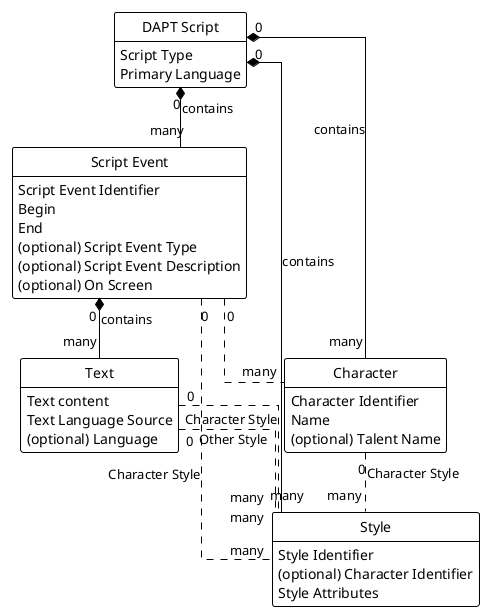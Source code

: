 @startuml
!theme plain
skinparam linetype ortho

together {
    Class "DAPT Script" {
        Script Type
        Primary Language
    }

    Class "Script Event" {
        Script Event Identifier
        Begin
        End
        {field} (optional) Script Event Type
        {field} (optional) Script Event Description
        {field} (optional) On Screen
    }

    Class "Text" {
        Text content
        Text Language Source
        {field} (optional) Language
    }
}

together {
    Class "Character" {
        Character Identifier
        Name
        {field} (optional) Talent Name
    }

    Class "Style" {
        Style Identifier
        {field} (optional) Character Identifier
        Style Attributes
    }
}

"DAPT Script" "0" *-- "many" "Script Event" : contains
"DAPT Script" "0" *-- "many" "Character" : contains
"DAPT Script" "0" *-- "many" "Style" : contains
"Character" "0" .. "many" "Style" : Character Style
"Script Event" "0" .. "many" "Style" : Character Style
"Text" "0" .. "many" "Style" : Character Style
"Text" "0" .. "many" "Style" : Other Style
"Script Event" "0" *-- "many" "Text" : contains
"Script Event" "0" .. "many" "Character"

hide empty members
hide circle
@enduml